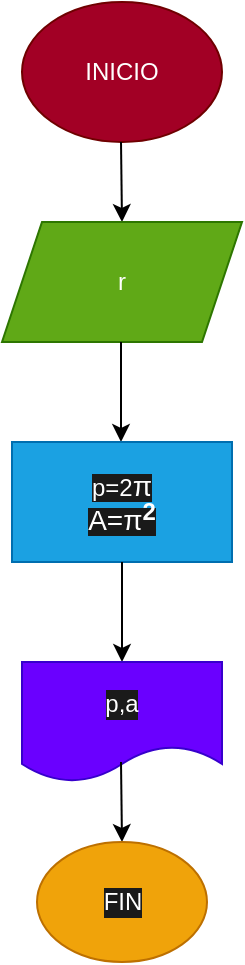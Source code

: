 <mxfile>
    <diagram id="V-5ffxHl8cL99CWiZk6m" name="Página-1">
        <mxGraphModel dx="832" dy="461" grid="1" gridSize="10" guides="1" tooltips="1" connect="1" arrows="1" fold="1" page="1" pageScale="1" pageWidth="827" pageHeight="1169" math="0" shadow="0">
            <root>
                <mxCell id="0"/>
                <mxCell id="1" parent="0"/>
                <mxCell id="2" value="INICIO" style="ellipse;whiteSpace=wrap;html=1;fillColor=#a20025;fontColor=#ffffff;strokeColor=#6F0000;" vertex="1" parent="1">
                    <mxGeometry x="370" y="10" width="100" height="70" as="geometry"/>
                </mxCell>
                <mxCell id="3" value="" style="endArrow=classic;html=1;" edge="1" parent="1">
                    <mxGeometry width="50" height="50" relative="1" as="geometry">
                        <mxPoint x="419.5" y="80" as="sourcePoint"/>
                        <mxPoint x="420" y="120" as="targetPoint"/>
                    </mxGeometry>
                </mxCell>
                <mxCell id="4" value="r" style="shape=parallelogram;perimeter=parallelogramPerimeter;whiteSpace=wrap;html=1;fixedSize=1;fillColor=#60a917;fontColor=#ffffff;strokeColor=#2D7600;" vertex="1" parent="1">
                    <mxGeometry x="360" y="120" width="120" height="60" as="geometry"/>
                </mxCell>
                <mxCell id="5" value="" style="endArrow=classic;html=1;" edge="1" parent="1">
                    <mxGeometry width="50" height="50" relative="1" as="geometry">
                        <mxPoint x="419.5" y="180" as="sourcePoint"/>
                        <mxPoint x="419.5" y="230" as="targetPoint"/>
                    </mxGeometry>
                </mxCell>
                <mxCell id="10" value="&lt;span style=&quot;background-color: rgb(26, 26, 26);&quot;&gt;&lt;font color=&quot;#ffffff&quot;&gt;&lt;font style=&quot;&quot;&gt;p=2&lt;span style=&quot;font-family: Arial, sans-serif; font-size: 14px; text-align: left;&quot;&gt;π&lt;br&gt;A=&lt;/span&gt;&lt;/font&gt;&lt;span style=&quot;font-family: Arial, sans-serif; font-size: 14px; text-align: left;&quot;&gt;π&lt;/span&gt;&lt;span style=&quot;vertical-align: baseline; position: relative; top: -0.4em; font-family: Arial, sans-serif; text-align: left;&quot;&gt;&lt;span style=&quot;font-weight: bold;&quot;&gt;2&lt;/span&gt;&lt;/span&gt;&lt;/font&gt;&lt;/span&gt;&lt;font color=&quot;#ffffff&quot; style=&quot;background-color: rgb(26, 26, 26);&quot;&gt;&lt;span style=&quot;font-family: Arial, sans-serif; font-size: 14px; text-align: left;&quot;&gt;&lt;br&gt;&lt;/span&gt;&lt;/font&gt;" style="rounded=0;whiteSpace=wrap;html=1;strokeColor=#006EAF;fillColor=#1ba1e2;fontColor=#ffffff;" vertex="1" parent="1">
                    <mxGeometry x="365" y="230" width="110" height="60" as="geometry"/>
                </mxCell>
                <mxCell id="11" value="" style="endArrow=classic;html=1;fontColor=#FFFFFF;" edge="1" parent="1" source="10">
                    <mxGeometry width="50" height="50" relative="1" as="geometry">
                        <mxPoint x="420" y="360" as="sourcePoint"/>
                        <mxPoint x="420" y="340" as="targetPoint"/>
                        <Array as="points">
                            <mxPoint x="420" y="340"/>
                        </Array>
                    </mxGeometry>
                </mxCell>
                <mxCell id="12" value="p,a" style="shape=document;whiteSpace=wrap;html=1;boundedLbl=1;labelBackgroundColor=#1A1A1A;strokeColor=#3700CC;fontColor=#ffffff;fillColor=#6a00ff;" vertex="1" parent="1">
                    <mxGeometry x="370" y="340" width="100" height="60" as="geometry"/>
                </mxCell>
                <mxCell id="13" value="" style="endArrow=classic;html=1;fontColor=#FFFFFF;" edge="1" parent="1">
                    <mxGeometry width="50" height="50" relative="1" as="geometry">
                        <mxPoint x="419.5" y="390" as="sourcePoint"/>
                        <mxPoint x="420" y="430" as="targetPoint"/>
                    </mxGeometry>
                </mxCell>
                <mxCell id="14" value="&lt;font color=&quot;#ffffff&quot;&gt;FIN&lt;/font&gt;" style="ellipse;whiteSpace=wrap;html=1;labelBackgroundColor=#1A1A1A;strokeColor=#BD7000;fontColor=#000000;fillColor=#f0a30a;" vertex="1" parent="1">
                    <mxGeometry x="377.5" y="430" width="85" height="60" as="geometry"/>
                </mxCell>
            </root>
        </mxGraphModel>
    </diagram>
</mxfile>
